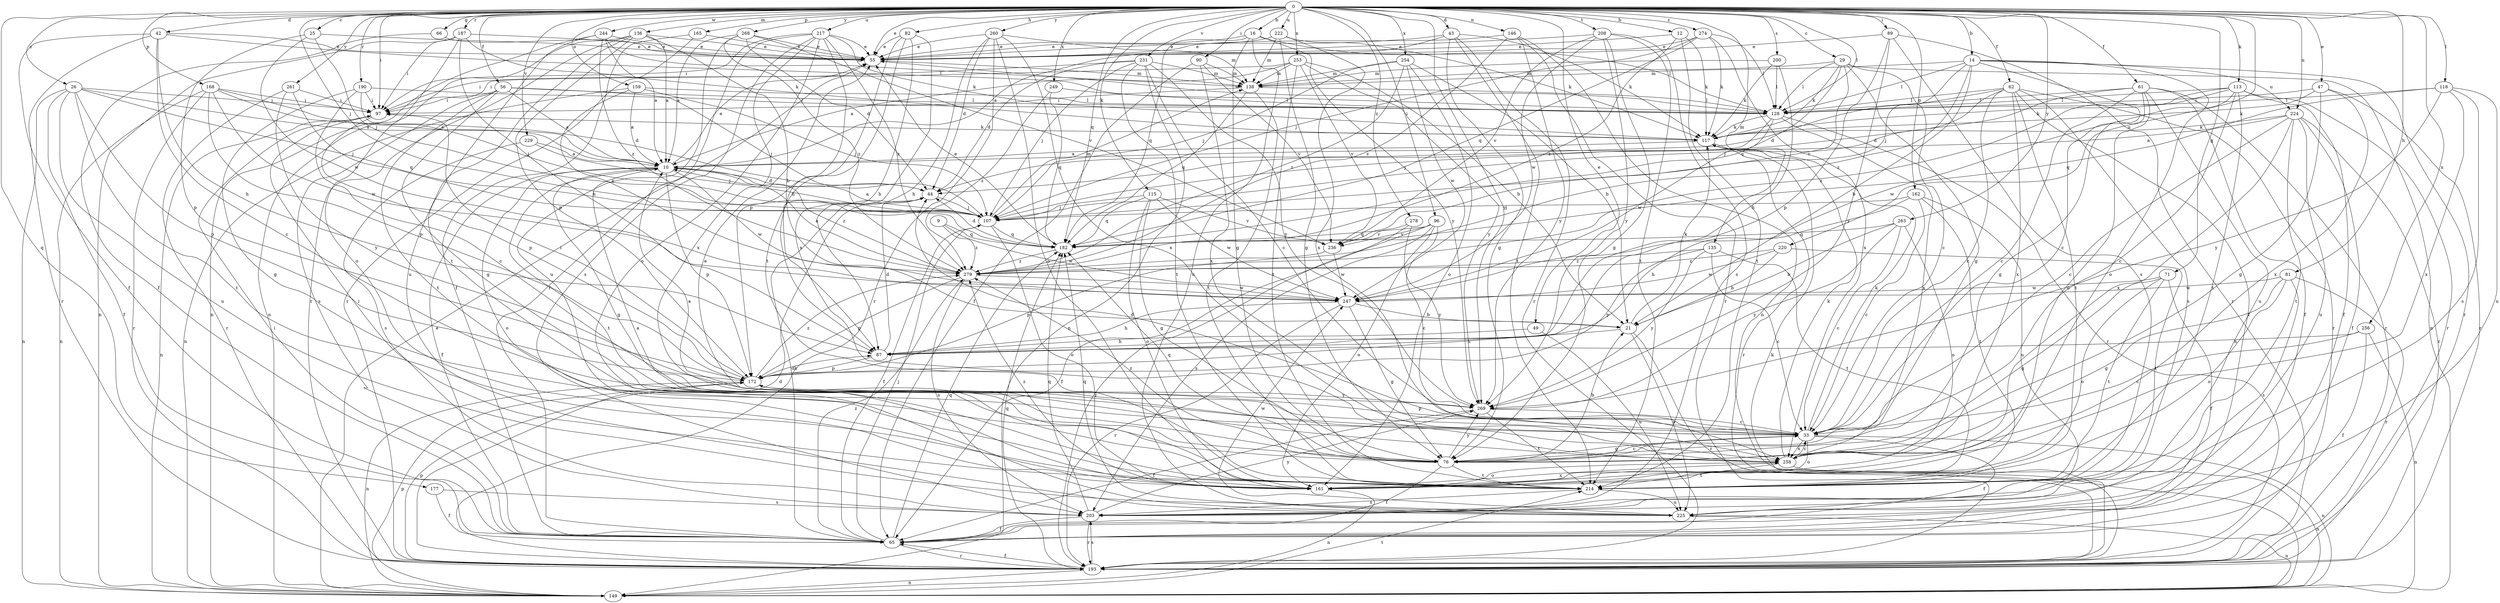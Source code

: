 strict digraph  {
0;
9;
10;
12;
14;
16;
21;
25;
26;
29;
33;
42;
43;
44;
47;
49;
55;
56;
61;
62;
65;
66;
71;
76;
81;
82;
87;
89;
90;
96;
97;
107;
113;
115;
117;
118;
128;
135;
136;
138;
146;
149;
159;
161;
162;
165;
168;
172;
177;
182;
187;
190;
193;
200;
203;
208;
214;
217;
220;
222;
224;
225;
229;
231;
236;
244;
247;
249;
253;
254;
256;
258;
260;
261;
263;
268;
269;
274;
278;
279;
0 -> 12  [label=b];
0 -> 14  [label=b];
0 -> 16  [label=b];
0 -> 25  [label=c];
0 -> 26  [label=c];
0 -> 29  [label=c];
0 -> 42  [label=d];
0 -> 43  [label=d];
0 -> 47  [label=e];
0 -> 49  [label=e];
0 -> 55  [label=e];
0 -> 56  [label=f];
0 -> 61  [label=f];
0 -> 62  [label=f];
0 -> 66  [label=g];
0 -> 71  [label=g];
0 -> 81  [label=h];
0 -> 82  [label=h];
0 -> 89  [label=i];
0 -> 90  [label=i];
0 -> 96  [label=i];
0 -> 97  [label=i];
0 -> 107  [label=j];
0 -> 113  [label=k];
0 -> 115  [label=k];
0 -> 118  [label=l];
0 -> 128  [label=l];
0 -> 135  [label=m];
0 -> 136  [label=m];
0 -> 146  [label=n];
0 -> 159  [label=o];
0 -> 162  [label=p];
0 -> 165  [label=p];
0 -> 168  [label=p];
0 -> 177  [label=q];
0 -> 182  [label=q];
0 -> 187  [label=r];
0 -> 190  [label=r];
0 -> 200  [label=s];
0 -> 208  [label=t];
0 -> 217  [label=u];
0 -> 220  [label=u];
0 -> 222  [label=u];
0 -> 224  [label=u];
0 -> 229  [label=v];
0 -> 231  [label=v];
0 -> 244  [label=w];
0 -> 249  [label=x];
0 -> 253  [label=x];
0 -> 254  [label=x];
0 -> 256  [label=x];
0 -> 260  [label=y];
0 -> 261  [label=y];
0 -> 263  [label=y];
0 -> 268  [label=y];
0 -> 269  [label=y];
0 -> 274  [label=z];
0 -> 278  [label=z];
9 -> 182  [label=q];
9 -> 247  [label=w];
9 -> 279  [label=z];
10 -> 44  [label=d];
10 -> 55  [label=e];
10 -> 65  [label=f];
10 -> 76  [label=g];
10 -> 161  [label=o];
10 -> 172  [label=p];
10 -> 214  [label=t];
10 -> 247  [label=w];
10 -> 279  [label=z];
12 -> 55  [label=e];
12 -> 117  [label=k];
12 -> 214  [label=t];
12 -> 279  [label=z];
14 -> 21  [label=b];
14 -> 33  [label=c];
14 -> 107  [label=j];
14 -> 128  [label=l];
14 -> 138  [label=m];
14 -> 161  [label=o];
14 -> 193  [label=r];
14 -> 224  [label=u];
14 -> 279  [label=z];
16 -> 55  [label=e];
16 -> 76  [label=g];
16 -> 128  [label=l];
16 -> 182  [label=q];
16 -> 225  [label=u];
16 -> 269  [label=y];
21 -> 87  [label=h];
21 -> 117  [label=k];
21 -> 193  [label=r];
21 -> 225  [label=u];
25 -> 55  [label=e];
25 -> 107  [label=j];
25 -> 172  [label=p];
25 -> 247  [label=w];
26 -> 10  [label=a];
26 -> 65  [label=f];
26 -> 97  [label=i];
26 -> 107  [label=j];
26 -> 149  [label=n];
26 -> 172  [label=p];
26 -> 214  [label=t];
26 -> 225  [label=u];
29 -> 33  [label=c];
29 -> 76  [label=g];
29 -> 117  [label=k];
29 -> 128  [label=l];
29 -> 138  [label=m];
29 -> 149  [label=n];
29 -> 182  [label=q];
29 -> 236  [label=v];
33 -> 10  [label=a];
33 -> 44  [label=d];
33 -> 65  [label=f];
33 -> 76  [label=g];
33 -> 117  [label=k];
33 -> 149  [label=n];
33 -> 161  [label=o];
33 -> 172  [label=p];
33 -> 258  [label=x];
42 -> 33  [label=c];
42 -> 55  [label=e];
42 -> 65  [label=f];
42 -> 87  [label=h];
42 -> 128  [label=l];
42 -> 193  [label=r];
43 -> 10  [label=a];
43 -> 55  [label=e];
43 -> 76  [label=g];
43 -> 117  [label=k];
43 -> 193  [label=r];
43 -> 214  [label=t];
44 -> 107  [label=j];
47 -> 76  [label=g];
47 -> 117  [label=k];
47 -> 128  [label=l];
47 -> 193  [label=r];
47 -> 258  [label=x];
49 -> 87  [label=h];
49 -> 225  [label=u];
55 -> 138  [label=m];
56 -> 10  [label=a];
56 -> 76  [label=g];
56 -> 97  [label=i];
56 -> 107  [label=j];
56 -> 128  [label=l];
56 -> 203  [label=s];
56 -> 214  [label=t];
61 -> 33  [label=c];
61 -> 44  [label=d];
61 -> 65  [label=f];
61 -> 76  [label=g];
61 -> 128  [label=l];
61 -> 161  [label=o];
61 -> 193  [label=r];
61 -> 225  [label=u];
62 -> 33  [label=c];
62 -> 44  [label=d];
62 -> 65  [label=f];
62 -> 107  [label=j];
62 -> 128  [label=l];
62 -> 193  [label=r];
62 -> 203  [label=s];
62 -> 214  [label=t];
62 -> 258  [label=x];
65 -> 44  [label=d];
65 -> 97  [label=i];
65 -> 107  [label=j];
65 -> 182  [label=q];
65 -> 193  [label=r];
65 -> 279  [label=z];
66 -> 55  [label=e];
66 -> 65  [label=f];
71 -> 65  [label=f];
71 -> 76  [label=g];
71 -> 161  [label=o];
71 -> 214  [label=t];
71 -> 247  [label=w];
76 -> 21  [label=b];
76 -> 33  [label=c];
76 -> 65  [label=f];
76 -> 182  [label=q];
76 -> 214  [label=t];
76 -> 269  [label=y];
76 -> 279  [label=z];
81 -> 76  [label=g];
81 -> 161  [label=o];
81 -> 193  [label=r];
81 -> 203  [label=s];
81 -> 247  [label=w];
82 -> 55  [label=e];
82 -> 87  [label=h];
82 -> 172  [label=p];
82 -> 214  [label=t];
82 -> 258  [label=x];
87 -> 44  [label=d];
87 -> 172  [label=p];
89 -> 55  [label=e];
89 -> 172  [label=p];
89 -> 193  [label=r];
89 -> 203  [label=s];
89 -> 269  [label=y];
90 -> 65  [label=f];
90 -> 138  [label=m];
90 -> 236  [label=v];
90 -> 258  [label=x];
96 -> 33  [label=c];
96 -> 65  [label=f];
96 -> 161  [label=o];
96 -> 182  [label=q];
96 -> 203  [label=s];
96 -> 236  [label=v];
97 -> 117  [label=k];
97 -> 149  [label=n];
97 -> 172  [label=p];
107 -> 10  [label=a];
107 -> 65  [label=f];
107 -> 138  [label=m];
107 -> 161  [label=o];
107 -> 182  [label=q];
113 -> 33  [label=c];
113 -> 65  [label=f];
113 -> 117  [label=k];
113 -> 128  [label=l];
113 -> 193  [label=r];
113 -> 214  [label=t];
113 -> 247  [label=w];
113 -> 279  [label=z];
115 -> 76  [label=g];
115 -> 107  [label=j];
115 -> 161  [label=o];
115 -> 182  [label=q];
115 -> 236  [label=v];
115 -> 247  [label=w];
117 -> 10  [label=a];
117 -> 193  [label=r];
118 -> 128  [label=l];
118 -> 182  [label=q];
118 -> 203  [label=s];
118 -> 225  [label=u];
118 -> 258  [label=x];
118 -> 269  [label=y];
128 -> 55  [label=e];
128 -> 107  [label=j];
128 -> 117  [label=k];
128 -> 193  [label=r];
128 -> 247  [label=w];
128 -> 258  [label=x];
135 -> 33  [label=c];
135 -> 172  [label=p];
135 -> 214  [label=t];
135 -> 269  [label=y];
135 -> 279  [label=z];
136 -> 10  [label=a];
136 -> 21  [label=b];
136 -> 55  [label=e];
136 -> 149  [label=n];
136 -> 172  [label=p];
136 -> 193  [label=r];
136 -> 225  [label=u];
138 -> 97  [label=i];
138 -> 128  [label=l];
138 -> 182  [label=q];
138 -> 214  [label=t];
146 -> 55  [label=e];
146 -> 149  [label=n];
146 -> 193  [label=r];
146 -> 269  [label=y];
146 -> 279  [label=z];
149 -> 55  [label=e];
149 -> 172  [label=p];
149 -> 214  [label=t];
159 -> 10  [label=a];
159 -> 107  [label=j];
159 -> 128  [label=l];
159 -> 149  [label=n];
159 -> 279  [label=z];
161 -> 97  [label=i];
161 -> 149  [label=n];
161 -> 258  [label=x];
161 -> 279  [label=z];
162 -> 33  [label=c];
162 -> 87  [label=h];
162 -> 107  [label=j];
162 -> 214  [label=t];
162 -> 225  [label=u];
165 -> 55  [label=e];
165 -> 65  [label=f];
165 -> 193  [label=r];
168 -> 10  [label=a];
168 -> 44  [label=d];
168 -> 97  [label=i];
168 -> 149  [label=n];
168 -> 172  [label=p];
168 -> 193  [label=r];
168 -> 247  [label=w];
172 -> 87  [label=h];
172 -> 97  [label=i];
172 -> 149  [label=n];
172 -> 269  [label=y];
172 -> 279  [label=z];
177 -> 65  [label=f];
177 -> 203  [label=s];
182 -> 44  [label=d];
182 -> 55  [label=e];
182 -> 279  [label=z];
187 -> 55  [label=e];
187 -> 87  [label=h];
187 -> 97  [label=i];
187 -> 117  [label=k];
187 -> 149  [label=n];
187 -> 161  [label=o];
190 -> 33  [label=c];
190 -> 76  [label=g];
190 -> 97  [label=i];
190 -> 107  [label=j];
190 -> 128  [label=l];
193 -> 44  [label=d];
193 -> 65  [label=f];
193 -> 117  [label=k];
193 -> 149  [label=n];
193 -> 172  [label=p];
193 -> 182  [label=q];
193 -> 203  [label=s];
200 -> 87  [label=h];
200 -> 117  [label=k];
200 -> 128  [label=l];
200 -> 138  [label=m];
203 -> 65  [label=f];
203 -> 182  [label=q];
203 -> 193  [label=r];
203 -> 269  [label=y];
208 -> 55  [label=e];
208 -> 76  [label=g];
208 -> 203  [label=s];
208 -> 214  [label=t];
208 -> 236  [label=v];
208 -> 247  [label=w];
208 -> 269  [label=y];
214 -> 10  [label=a];
214 -> 203  [label=s];
214 -> 225  [label=u];
217 -> 55  [label=e];
217 -> 65  [label=f];
217 -> 87  [label=h];
217 -> 97  [label=i];
217 -> 117  [label=k];
217 -> 161  [label=o];
217 -> 203  [label=s];
217 -> 258  [label=x];
217 -> 279  [label=z];
220 -> 21  [label=b];
220 -> 214  [label=t];
220 -> 247  [label=w];
220 -> 279  [label=z];
222 -> 55  [label=e];
222 -> 76  [label=g];
222 -> 117  [label=k];
222 -> 138  [label=m];
222 -> 258  [label=x];
224 -> 10  [label=a];
224 -> 33  [label=c];
224 -> 65  [label=f];
224 -> 117  [label=k];
224 -> 193  [label=r];
224 -> 214  [label=t];
224 -> 225  [label=u];
224 -> 258  [label=x];
225 -> 149  [label=n];
225 -> 182  [label=q];
225 -> 247  [label=w];
229 -> 10  [label=a];
229 -> 107  [label=j];
229 -> 203  [label=s];
231 -> 33  [label=c];
231 -> 44  [label=d];
231 -> 97  [label=i];
231 -> 107  [label=j];
231 -> 138  [label=m];
231 -> 149  [label=n];
231 -> 214  [label=t];
231 -> 269  [label=y];
236 -> 172  [label=p];
236 -> 247  [label=w];
244 -> 10  [label=a];
244 -> 55  [label=e];
244 -> 138  [label=m];
244 -> 149  [label=n];
244 -> 214  [label=t];
244 -> 279  [label=z];
247 -> 21  [label=b];
247 -> 76  [label=g];
247 -> 87  [label=h];
247 -> 193  [label=r];
249 -> 128  [label=l];
249 -> 182  [label=q];
249 -> 279  [label=z];
253 -> 10  [label=a];
253 -> 21  [label=b];
253 -> 97  [label=i];
253 -> 138  [label=m];
253 -> 214  [label=t];
253 -> 236  [label=v];
253 -> 269  [label=y];
254 -> 21  [label=b];
254 -> 107  [label=j];
254 -> 138  [label=m];
254 -> 161  [label=o];
254 -> 247  [label=w];
254 -> 279  [label=z];
256 -> 33  [label=c];
256 -> 65  [label=f];
256 -> 87  [label=h];
256 -> 149  [label=n];
258 -> 33  [label=c];
258 -> 55  [label=e];
258 -> 117  [label=k];
258 -> 149  [label=n];
258 -> 161  [label=o];
258 -> 214  [label=t];
260 -> 44  [label=d];
260 -> 55  [label=e];
260 -> 87  [label=h];
260 -> 138  [label=m];
260 -> 161  [label=o];
260 -> 193  [label=r];
260 -> 258  [label=x];
261 -> 97  [label=i];
261 -> 182  [label=q];
261 -> 193  [label=r];
261 -> 269  [label=y];
263 -> 21  [label=b];
263 -> 33  [label=c];
263 -> 161  [label=o];
263 -> 182  [label=q];
263 -> 269  [label=y];
268 -> 10  [label=a];
268 -> 44  [label=d];
268 -> 55  [label=e];
268 -> 225  [label=u];
268 -> 236  [label=v];
268 -> 279  [label=z];
269 -> 33  [label=c];
269 -> 65  [label=f];
269 -> 214  [label=t];
274 -> 55  [label=e];
274 -> 107  [label=j];
274 -> 117  [label=k];
274 -> 128  [label=l];
274 -> 182  [label=q];
274 -> 258  [label=x];
278 -> 193  [label=r];
278 -> 236  [label=v];
278 -> 269  [label=y];
279 -> 10  [label=a];
279 -> 172  [label=p];
279 -> 203  [label=s];
279 -> 247  [label=w];
}
